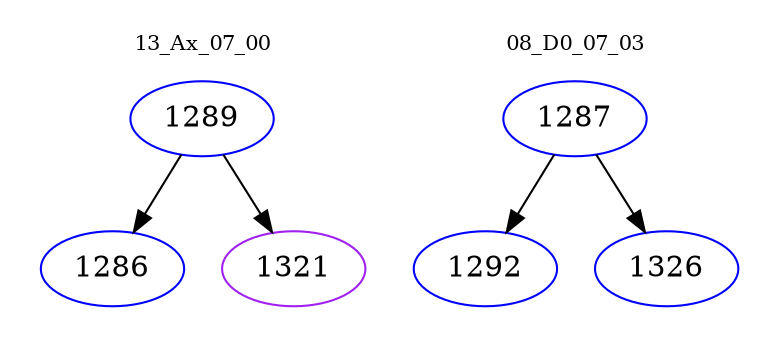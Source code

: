digraph{
subgraph cluster_0 {
color = white
label = "13_Ax_07_00";
fontsize=10;
T0_1289 [label="1289", color="blue"]
T0_1289 -> T0_1286 [color="black"]
T0_1286 [label="1286", color="blue"]
T0_1289 -> T0_1321 [color="black"]
T0_1321 [label="1321", color="purple"]
}
subgraph cluster_1 {
color = white
label = "08_D0_07_03";
fontsize=10;
T1_1287 [label="1287", color="blue"]
T1_1287 -> T1_1292 [color="black"]
T1_1292 [label="1292", color="blue"]
T1_1287 -> T1_1326 [color="black"]
T1_1326 [label="1326", color="blue"]
}
}
